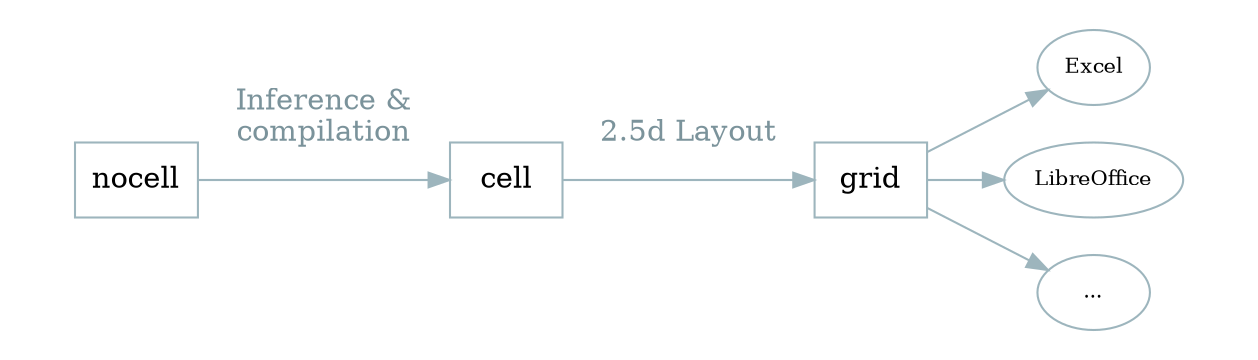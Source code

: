 digraph languages {

graph [rankdir = "LR";
       pad = "0.5,0.2";
       ];

       edge [color = "#9db5bd"; fontcolor = "#7b939b"];
       node [shape = box;
	     color = "#9db5bd"];
       
	     nocell [label = "nocell"];
       nocell -> cell [label="Inference &amp;\ncompilation\n "];
	     
	     cell -> grid [label="2.5d Layout\n "];
	     
	     grid -> {node [fontsize = 10; shape = oval];
		     Excel LibreOffice "..."};
	     
}

       
